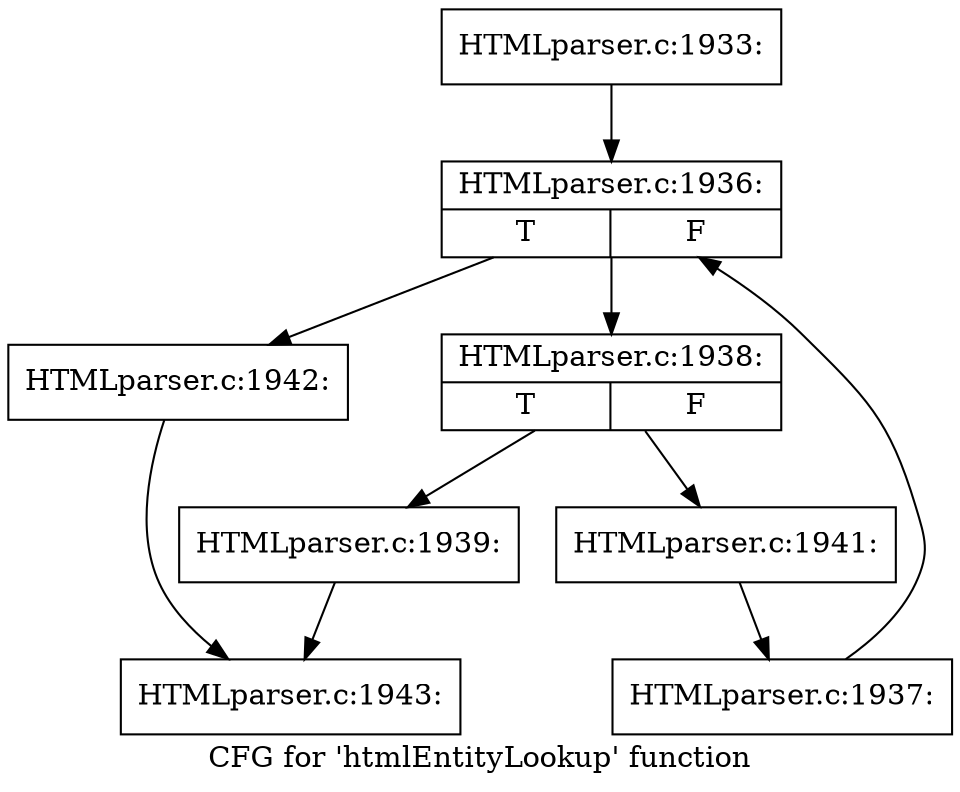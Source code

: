digraph "CFG for 'htmlEntityLookup' function" {
	label="CFG for 'htmlEntityLookup' function";

	Node0x3b39b10 [shape=record,label="{HTMLparser.c:1933:}"];
	Node0x3b39b10 -> Node0x3b22250;
	Node0x3b22250 [shape=record,label="{HTMLparser.c:1936:|{<s0>T|<s1>F}}"];
	Node0x3b22250 -> Node0x3b3ebe0;
	Node0x3b22250 -> Node0x3b39e00;
	Node0x3b3ebe0 [shape=record,label="{HTMLparser.c:1938:|{<s0>T|<s1>F}}"];
	Node0x3b3ebe0 -> Node0x3b3f0a0;
	Node0x3b3ebe0 -> Node0x3b3f0f0;
	Node0x3b3f0a0 [shape=record,label="{HTMLparser.c:1939:}"];
	Node0x3b3f0a0 -> Node0x3b21fd0;
	Node0x3b3f0f0 [shape=record,label="{HTMLparser.c:1941:}"];
	Node0x3b3f0f0 -> Node0x3b224a0;
	Node0x3b224a0 [shape=record,label="{HTMLparser.c:1937:}"];
	Node0x3b224a0 -> Node0x3b22250;
	Node0x3b39e00 [shape=record,label="{HTMLparser.c:1942:}"];
	Node0x3b39e00 -> Node0x3b21fd0;
	Node0x3b21fd0 [shape=record,label="{HTMLparser.c:1943:}"];
}
